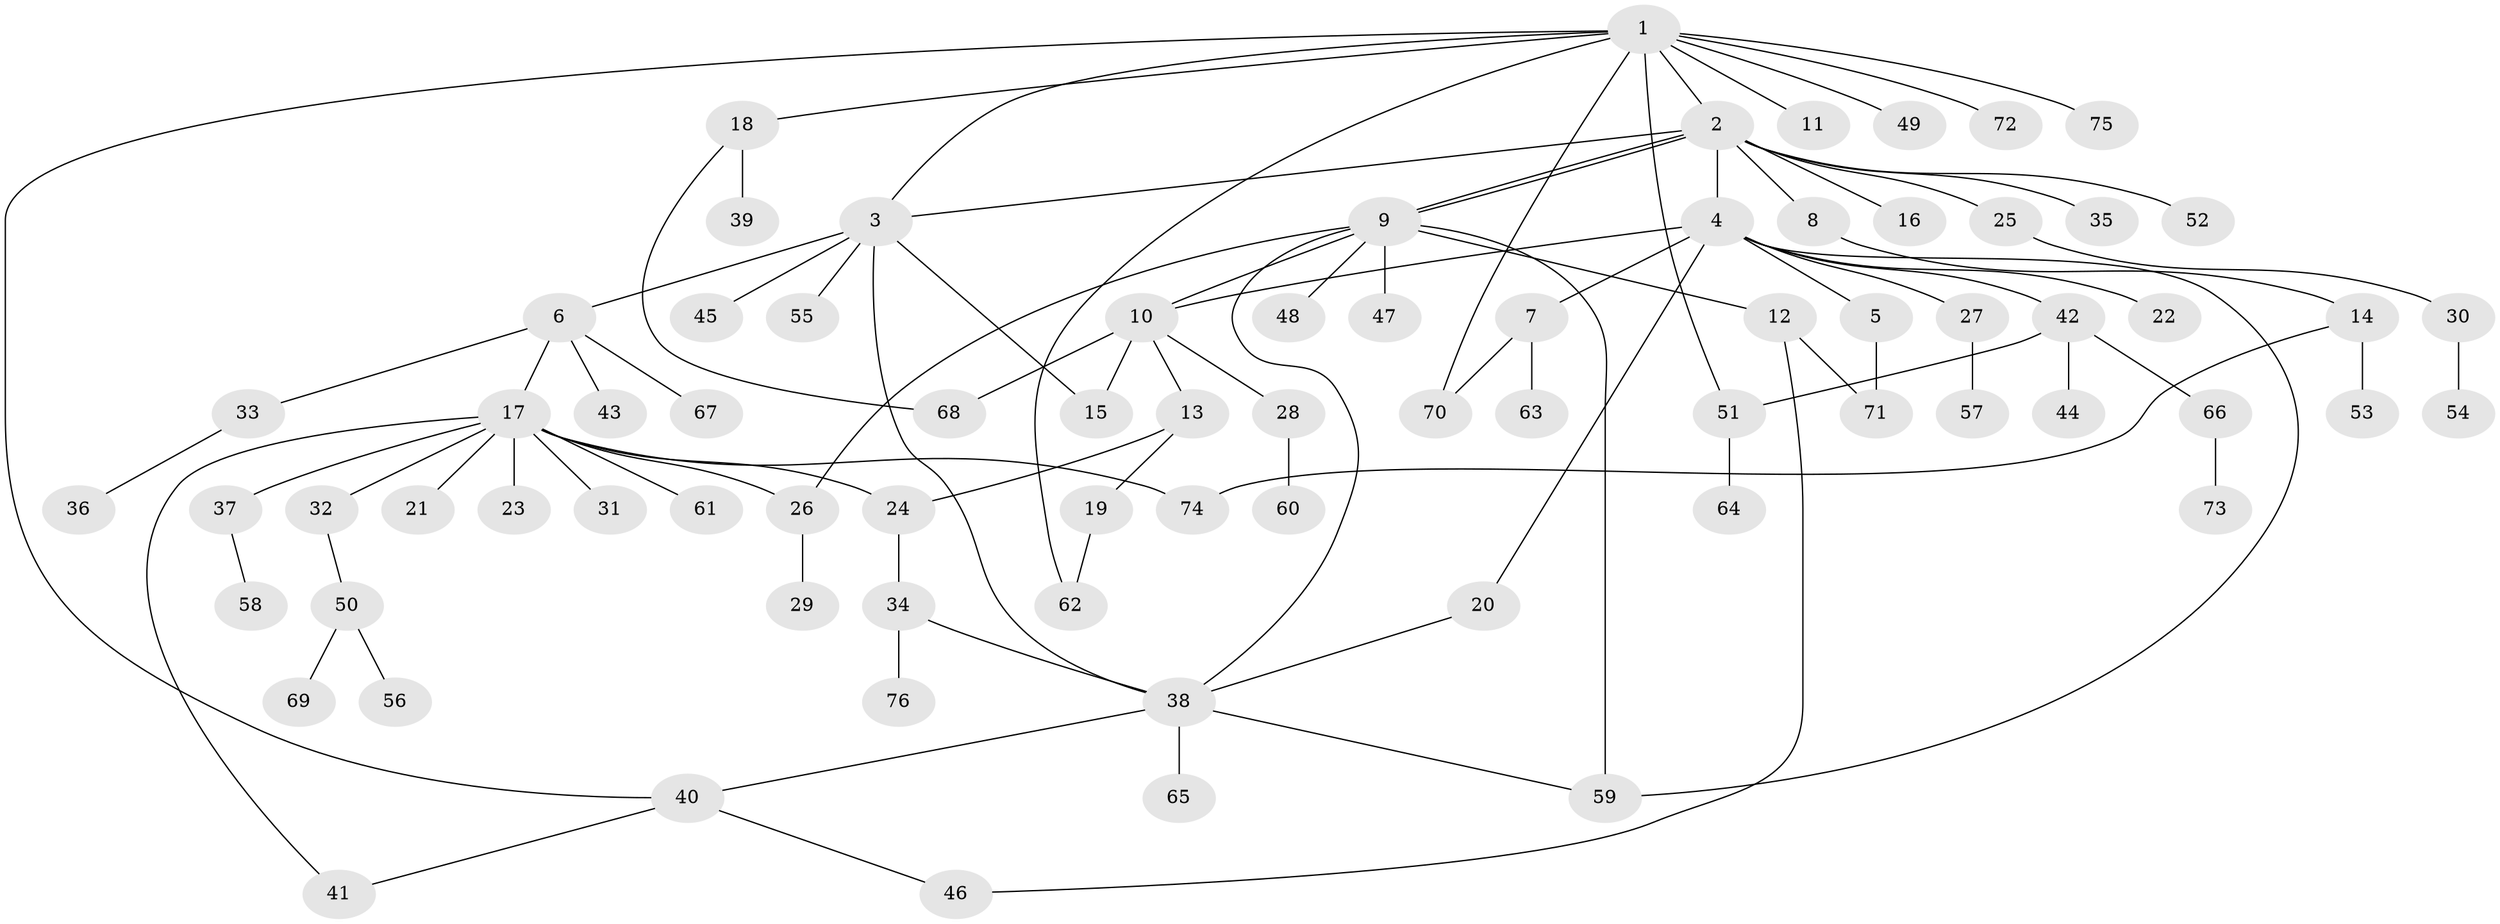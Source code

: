 // coarse degree distribution, {13: 0.017543859649122806, 17: 0.017543859649122806, 6: 0.03508771929824561, 2: 0.21052631578947367, 5: 0.03508771929824561, 3: 0.10526315789473684, 10: 0.03508771929824561, 1: 0.5263157894736842, 8: 0.017543859649122806}
// Generated by graph-tools (version 1.1) at 2025/51/02/27/25 19:51:59]
// undirected, 76 vertices, 95 edges
graph export_dot {
graph [start="1"]
  node [color=gray90,style=filled];
  1;
  2;
  3;
  4;
  5;
  6;
  7;
  8;
  9;
  10;
  11;
  12;
  13;
  14;
  15;
  16;
  17;
  18;
  19;
  20;
  21;
  22;
  23;
  24;
  25;
  26;
  27;
  28;
  29;
  30;
  31;
  32;
  33;
  34;
  35;
  36;
  37;
  38;
  39;
  40;
  41;
  42;
  43;
  44;
  45;
  46;
  47;
  48;
  49;
  50;
  51;
  52;
  53;
  54;
  55;
  56;
  57;
  58;
  59;
  60;
  61;
  62;
  63;
  64;
  65;
  66;
  67;
  68;
  69;
  70;
  71;
  72;
  73;
  74;
  75;
  76;
  1 -- 2;
  1 -- 3;
  1 -- 11;
  1 -- 18;
  1 -- 40;
  1 -- 49;
  1 -- 51;
  1 -- 62;
  1 -- 70;
  1 -- 72;
  1 -- 75;
  2 -- 3;
  2 -- 4;
  2 -- 8;
  2 -- 9;
  2 -- 9;
  2 -- 16;
  2 -- 25;
  2 -- 35;
  2 -- 52;
  3 -- 6;
  3 -- 15;
  3 -- 38;
  3 -- 45;
  3 -- 55;
  4 -- 5;
  4 -- 7;
  4 -- 10;
  4 -- 20;
  4 -- 22;
  4 -- 27;
  4 -- 42;
  4 -- 59;
  5 -- 71;
  6 -- 17;
  6 -- 33;
  6 -- 43;
  6 -- 67;
  7 -- 63;
  7 -- 70;
  8 -- 14;
  9 -- 10;
  9 -- 12;
  9 -- 26;
  9 -- 38;
  9 -- 47;
  9 -- 48;
  9 -- 59;
  10 -- 13;
  10 -- 15;
  10 -- 28;
  10 -- 68;
  12 -- 46;
  12 -- 71;
  13 -- 19;
  13 -- 24;
  14 -- 53;
  14 -- 74;
  17 -- 21;
  17 -- 23;
  17 -- 24;
  17 -- 26;
  17 -- 31;
  17 -- 32;
  17 -- 37;
  17 -- 41;
  17 -- 61;
  17 -- 74;
  18 -- 39;
  18 -- 68;
  19 -- 62;
  20 -- 38;
  24 -- 34;
  25 -- 30;
  26 -- 29;
  27 -- 57;
  28 -- 60;
  30 -- 54;
  32 -- 50;
  33 -- 36;
  34 -- 38;
  34 -- 76;
  37 -- 58;
  38 -- 40;
  38 -- 59;
  38 -- 65;
  40 -- 41;
  40 -- 46;
  42 -- 44;
  42 -- 51;
  42 -- 66;
  50 -- 56;
  50 -- 69;
  51 -- 64;
  66 -- 73;
}
